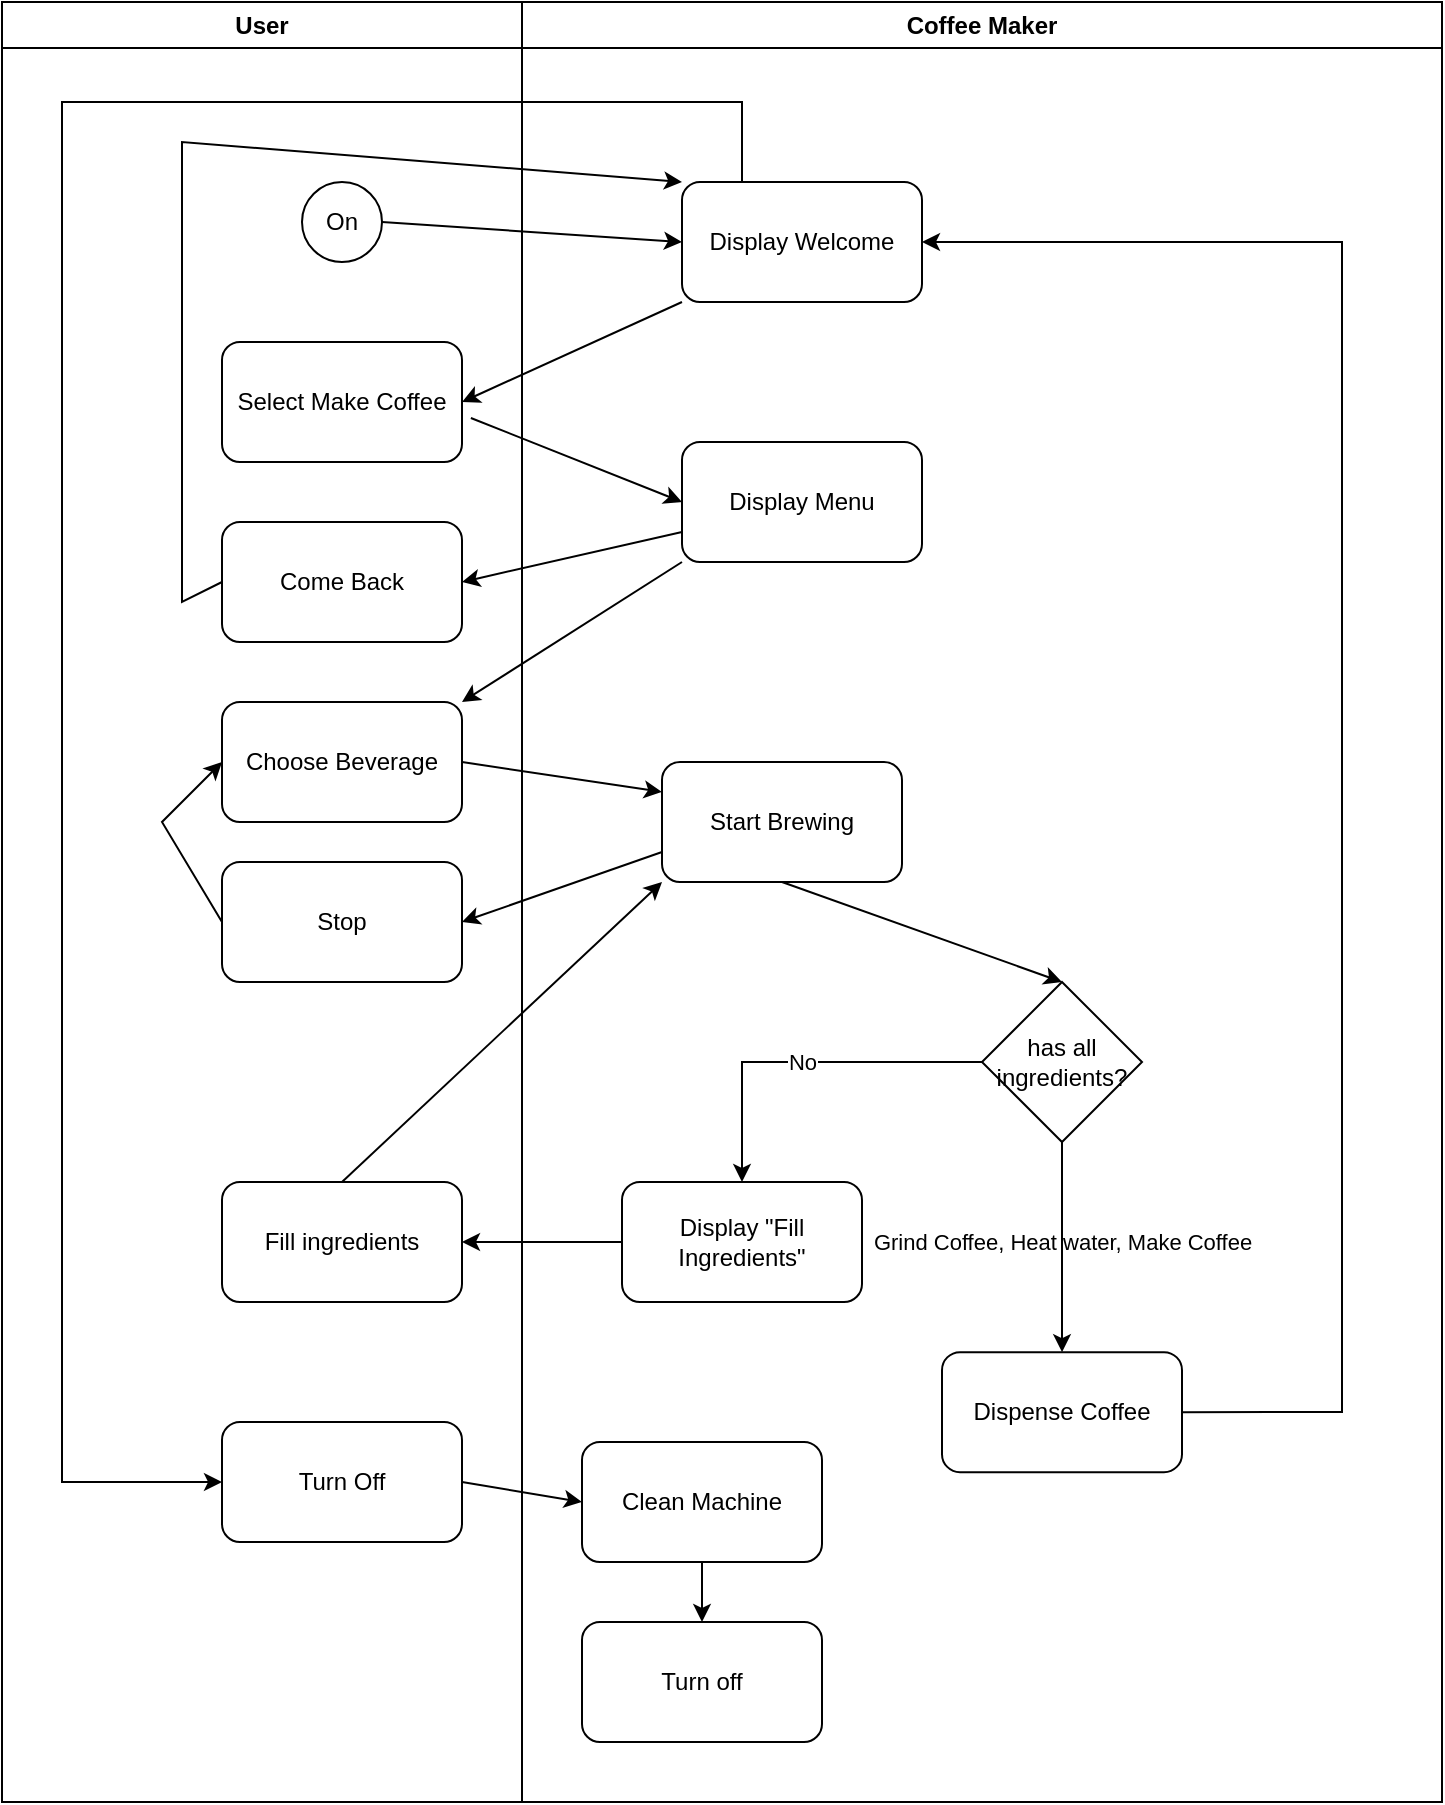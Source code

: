 <mxfile version="24.0.2" type="device">
  <diagram name="Strona-1" id="ON9bIitb_-9lsBoI6OZl">
    <mxGraphModel dx="1235" dy="664" grid="1" gridSize="10" guides="1" tooltips="1" connect="1" arrows="1" fold="1" page="1" pageScale="1" pageWidth="827" pageHeight="1169" math="0" shadow="0">
      <root>
        <mxCell id="0" />
        <mxCell id="1" parent="0" />
        <mxCell id="CId8LnvBdRIV7kJPhZWj-1" value="On" style="ellipse;whiteSpace=wrap;html=1;aspect=fixed;" vertex="1" parent="1">
          <mxGeometry x="200" y="90" width="40" height="40" as="geometry" />
        </mxCell>
        <mxCell id="CId8LnvBdRIV7kJPhZWj-2" value="Display Welcome" style="rounded=1;whiteSpace=wrap;html=1;" vertex="1" parent="1">
          <mxGeometry x="390" y="90" width="120" height="60" as="geometry" />
        </mxCell>
        <mxCell id="CId8LnvBdRIV7kJPhZWj-3" value="Select Make Coffee" style="rounded=1;whiteSpace=wrap;html=1;" vertex="1" parent="1">
          <mxGeometry x="160" y="170" width="120" height="60" as="geometry" />
        </mxCell>
        <mxCell id="CId8LnvBdRIV7kJPhZWj-4" value="Display Menu" style="rounded=1;whiteSpace=wrap;html=1;" vertex="1" parent="1">
          <mxGeometry x="390" y="220" width="120" height="60" as="geometry" />
        </mxCell>
        <mxCell id="CId8LnvBdRIV7kJPhZWj-5" value="Come Back" style="rounded=1;whiteSpace=wrap;html=1;" vertex="1" parent="1">
          <mxGeometry x="160" y="260" width="120" height="60" as="geometry" />
        </mxCell>
        <mxCell id="CId8LnvBdRIV7kJPhZWj-6" value="Choose Beverage" style="rounded=1;whiteSpace=wrap;html=1;" vertex="1" parent="1">
          <mxGeometry x="160" y="350" width="120" height="60" as="geometry" />
        </mxCell>
        <mxCell id="CId8LnvBdRIV7kJPhZWj-7" value="" style="endArrow=classic;html=1;rounded=0;exitX=1;exitY=0.5;exitDx=0;exitDy=0;entryX=0;entryY=0.5;entryDx=0;entryDy=0;" edge="1" parent="1" source="CId8LnvBdRIV7kJPhZWj-1" target="CId8LnvBdRIV7kJPhZWj-2">
          <mxGeometry width="50" height="50" relative="1" as="geometry">
            <mxPoint x="510" y="270" as="sourcePoint" />
            <mxPoint x="560" y="220" as="targetPoint" />
          </mxGeometry>
        </mxCell>
        <mxCell id="CId8LnvBdRIV7kJPhZWj-8" value="" style="endArrow=classic;html=1;rounded=0;exitX=0;exitY=1;exitDx=0;exitDy=0;entryX=1;entryY=0.5;entryDx=0;entryDy=0;" edge="1" parent="1" source="CId8LnvBdRIV7kJPhZWj-2" target="CId8LnvBdRIV7kJPhZWj-3">
          <mxGeometry width="50" height="50" relative="1" as="geometry">
            <mxPoint x="510" y="270" as="sourcePoint" />
            <mxPoint x="560" y="220" as="targetPoint" />
          </mxGeometry>
        </mxCell>
        <mxCell id="CId8LnvBdRIV7kJPhZWj-9" value="" style="endArrow=classic;html=1;rounded=0;exitX=1.037;exitY=0.633;exitDx=0;exitDy=0;exitPerimeter=0;entryX=0;entryY=0.5;entryDx=0;entryDy=0;" edge="1" parent="1" source="CId8LnvBdRIV7kJPhZWj-3" target="CId8LnvBdRIV7kJPhZWj-4">
          <mxGeometry width="50" height="50" relative="1" as="geometry">
            <mxPoint x="510" y="270" as="sourcePoint" />
            <mxPoint x="560" y="220" as="targetPoint" />
          </mxGeometry>
        </mxCell>
        <mxCell id="CId8LnvBdRIV7kJPhZWj-10" value="" style="endArrow=classic;html=1;rounded=0;exitX=0;exitY=0.75;exitDx=0;exitDy=0;entryX=1;entryY=0.5;entryDx=0;entryDy=0;" edge="1" parent="1" source="CId8LnvBdRIV7kJPhZWj-4" target="CId8LnvBdRIV7kJPhZWj-5">
          <mxGeometry width="50" height="50" relative="1" as="geometry">
            <mxPoint x="510" y="270" as="sourcePoint" />
            <mxPoint x="560" y="220" as="targetPoint" />
          </mxGeometry>
        </mxCell>
        <mxCell id="CId8LnvBdRIV7kJPhZWj-12" value="" style="endArrow=classic;html=1;rounded=0;exitX=0;exitY=1;exitDx=0;exitDy=0;entryX=1;entryY=0;entryDx=0;entryDy=0;" edge="1" parent="1" source="CId8LnvBdRIV7kJPhZWj-4" target="CId8LnvBdRIV7kJPhZWj-6">
          <mxGeometry width="50" height="50" relative="1" as="geometry">
            <mxPoint x="510" y="270" as="sourcePoint" />
            <mxPoint x="560" y="220" as="targetPoint" />
          </mxGeometry>
        </mxCell>
        <mxCell id="CId8LnvBdRIV7kJPhZWj-13" value="" style="endArrow=classic;html=1;rounded=0;exitX=0;exitY=0.5;exitDx=0;exitDy=0;entryX=0;entryY=0;entryDx=0;entryDy=0;" edge="1" parent="1" source="CId8LnvBdRIV7kJPhZWj-5" target="CId8LnvBdRIV7kJPhZWj-2">
          <mxGeometry width="50" height="50" relative="1" as="geometry">
            <mxPoint x="510" y="270" as="sourcePoint" />
            <mxPoint x="140" y="40" as="targetPoint" />
            <Array as="points">
              <mxPoint x="140" y="300" />
              <mxPoint x="140" y="70" />
            </Array>
          </mxGeometry>
        </mxCell>
        <mxCell id="CId8LnvBdRIV7kJPhZWj-14" value="Start Brewing" style="rounded=1;whiteSpace=wrap;html=1;" vertex="1" parent="1">
          <mxGeometry x="380" y="380" width="120" height="60" as="geometry" />
        </mxCell>
        <mxCell id="CId8LnvBdRIV7kJPhZWj-15" value="Stop" style="rounded=1;whiteSpace=wrap;html=1;" vertex="1" parent="1">
          <mxGeometry x="160" y="430" width="120" height="60" as="geometry" />
        </mxCell>
        <mxCell id="CId8LnvBdRIV7kJPhZWj-16" value="" style="endArrow=classic;html=1;rounded=0;exitX=1;exitY=0.5;exitDx=0;exitDy=0;entryX=0;entryY=0.25;entryDx=0;entryDy=0;" edge="1" parent="1" source="CId8LnvBdRIV7kJPhZWj-6" target="CId8LnvBdRIV7kJPhZWj-14">
          <mxGeometry width="50" height="50" relative="1" as="geometry">
            <mxPoint x="510" y="360" as="sourcePoint" />
            <mxPoint x="560" y="310" as="targetPoint" />
          </mxGeometry>
        </mxCell>
        <mxCell id="CId8LnvBdRIV7kJPhZWj-17" value="" style="endArrow=classic;html=1;rounded=0;exitX=0;exitY=0.75;exitDx=0;exitDy=0;entryX=1;entryY=0.5;entryDx=0;entryDy=0;" edge="1" parent="1" source="CId8LnvBdRIV7kJPhZWj-14" target="CId8LnvBdRIV7kJPhZWj-15">
          <mxGeometry width="50" height="50" relative="1" as="geometry">
            <mxPoint x="510" y="360" as="sourcePoint" />
            <mxPoint x="560" y="310" as="targetPoint" />
          </mxGeometry>
        </mxCell>
        <mxCell id="CId8LnvBdRIV7kJPhZWj-18" value="" style="endArrow=classic;html=1;rounded=0;exitX=0;exitY=0.5;exitDx=0;exitDy=0;entryX=0;entryY=0.5;entryDx=0;entryDy=0;" edge="1" parent="1" source="CId8LnvBdRIV7kJPhZWj-15" target="CId8LnvBdRIV7kJPhZWj-6">
          <mxGeometry width="50" height="50" relative="1" as="geometry">
            <mxPoint x="510" y="360" as="sourcePoint" />
            <mxPoint x="560" y="310" as="targetPoint" />
            <Array as="points">
              <mxPoint x="130" y="410" />
            </Array>
          </mxGeometry>
        </mxCell>
        <mxCell id="CId8LnvBdRIV7kJPhZWj-19" value="" style="endArrow=classic;html=1;rounded=0;exitX=0.5;exitY=1;exitDx=0;exitDy=0;entryX=0.5;entryY=0;entryDx=0;entryDy=0;" edge="1" parent="1" source="CId8LnvBdRIV7kJPhZWj-14" target="CId8LnvBdRIV7kJPhZWj-20">
          <mxGeometry width="50" height="50" relative="1" as="geometry">
            <mxPoint x="510" y="360" as="sourcePoint" />
            <mxPoint x="450" y="520" as="targetPoint" />
          </mxGeometry>
        </mxCell>
        <mxCell id="CId8LnvBdRIV7kJPhZWj-20" value="has all ingredients?" style="rhombus;whiteSpace=wrap;html=1;" vertex="1" parent="1">
          <mxGeometry x="540" y="490" width="80" height="80" as="geometry" />
        </mxCell>
        <mxCell id="CId8LnvBdRIV7kJPhZWj-22" value="Grind Coffee, Heat water, Make Coffee" style="edgeLabel;resizable=0;html=1;;align=center;verticalAlign=middle;" connectable="0" vertex="1" parent="1">
          <mxGeometry x="579.996" y="620.001" as="geometry" />
        </mxCell>
        <mxCell id="CId8LnvBdRIV7kJPhZWj-23" value="Dispense Coffee" style="rounded=1;whiteSpace=wrap;html=1;" vertex="1" parent="1">
          <mxGeometry x="520" y="675.07" width="120" height="60" as="geometry" />
        </mxCell>
        <mxCell id="CId8LnvBdRIV7kJPhZWj-24" value="" style="endArrow=classic;html=1;rounded=0;exitX=0.5;exitY=1;exitDx=0;exitDy=0;entryX=0.5;entryY=0;entryDx=0;entryDy=0;" edge="1" parent="1" source="CId8LnvBdRIV7kJPhZWj-20" target="CId8LnvBdRIV7kJPhZWj-23">
          <mxGeometry width="50" height="50" relative="1" as="geometry">
            <mxPoint x="510" y="790" as="sourcePoint" />
            <mxPoint x="560" y="740" as="targetPoint" />
          </mxGeometry>
        </mxCell>
        <mxCell id="CId8LnvBdRIV7kJPhZWj-29" value="" style="endArrow=classic;html=1;rounded=0;exitX=0;exitY=0.5;exitDx=0;exitDy=0;entryX=0.5;entryY=0;entryDx=0;entryDy=0;" edge="1" parent="1" source="CId8LnvBdRIV7kJPhZWj-20" target="CId8LnvBdRIV7kJPhZWj-31">
          <mxGeometry relative="1" as="geometry">
            <mxPoint x="480" y="550" as="sourcePoint" />
            <mxPoint x="430" y="530" as="targetPoint" />
            <Array as="points">
              <mxPoint x="420" y="530" />
            </Array>
          </mxGeometry>
        </mxCell>
        <mxCell id="CId8LnvBdRIV7kJPhZWj-30" value="No" style="edgeLabel;resizable=0;html=1;;align=center;verticalAlign=middle;" connectable="0" vertex="1" parent="CId8LnvBdRIV7kJPhZWj-29">
          <mxGeometry relative="1" as="geometry" />
        </mxCell>
        <mxCell id="CId8LnvBdRIV7kJPhZWj-31" value="Display &quot;Fill Ingredients&quot;" style="rounded=1;whiteSpace=wrap;html=1;" vertex="1" parent="1">
          <mxGeometry x="360" y="590" width="120" height="60" as="geometry" />
        </mxCell>
        <mxCell id="CId8LnvBdRIV7kJPhZWj-32" value="Fill ingredients" style="rounded=1;whiteSpace=wrap;html=1;" vertex="1" parent="1">
          <mxGeometry x="160" y="590" width="120" height="60" as="geometry" />
        </mxCell>
        <mxCell id="CId8LnvBdRIV7kJPhZWj-33" value="" style="endArrow=classic;html=1;rounded=0;exitX=0;exitY=0.5;exitDx=0;exitDy=0;entryX=1;entryY=0.5;entryDx=0;entryDy=0;" edge="1" parent="1" source="CId8LnvBdRIV7kJPhZWj-31" target="CId8LnvBdRIV7kJPhZWj-32">
          <mxGeometry width="50" height="50" relative="1" as="geometry">
            <mxPoint x="510" y="540" as="sourcePoint" />
            <mxPoint x="560" y="490" as="targetPoint" />
          </mxGeometry>
        </mxCell>
        <mxCell id="CId8LnvBdRIV7kJPhZWj-34" value="" style="endArrow=classic;html=1;rounded=0;exitX=0.5;exitY=0;exitDx=0;exitDy=0;entryX=0;entryY=1;entryDx=0;entryDy=0;" edge="1" parent="1" source="CId8LnvBdRIV7kJPhZWj-32" target="CId8LnvBdRIV7kJPhZWj-14">
          <mxGeometry width="50" height="50" relative="1" as="geometry">
            <mxPoint x="510" y="540" as="sourcePoint" />
            <mxPoint x="560" y="490" as="targetPoint" />
          </mxGeometry>
        </mxCell>
        <mxCell id="CId8LnvBdRIV7kJPhZWj-35" value="" style="endArrow=classic;html=1;rounded=0;exitX=1;exitY=0.5;exitDx=0;exitDy=0;entryX=1;entryY=0.5;entryDx=0;entryDy=0;" edge="1" parent="1" source="CId8LnvBdRIV7kJPhZWj-23" target="CId8LnvBdRIV7kJPhZWj-2">
          <mxGeometry width="50" height="50" relative="1" as="geometry">
            <mxPoint x="510" y="450" as="sourcePoint" />
            <mxPoint x="720" y="90" as="targetPoint" />
            <Array as="points">
              <mxPoint x="720" y="705" />
              <mxPoint x="720" y="120" />
            </Array>
          </mxGeometry>
        </mxCell>
        <mxCell id="CId8LnvBdRIV7kJPhZWj-36" value="Turn Off" style="rounded=1;whiteSpace=wrap;html=1;" vertex="1" parent="1">
          <mxGeometry x="160" y="710" width="120" height="60" as="geometry" />
        </mxCell>
        <mxCell id="CId8LnvBdRIV7kJPhZWj-37" value="" style="endArrow=classic;html=1;rounded=0;exitX=0.25;exitY=0;exitDx=0;exitDy=0;entryX=0;entryY=0.5;entryDx=0;entryDy=0;" edge="1" parent="1" source="CId8LnvBdRIV7kJPhZWj-2" target="CId8LnvBdRIV7kJPhZWj-36">
          <mxGeometry width="50" height="50" relative="1" as="geometry">
            <mxPoint x="390" y="520" as="sourcePoint" />
            <mxPoint x="80" y="760.8" as="targetPoint" />
            <Array as="points">
              <mxPoint x="420" y="50" />
              <mxPoint x="80" y="50" />
              <mxPoint x="80" y="740" />
            </Array>
          </mxGeometry>
        </mxCell>
        <mxCell id="CId8LnvBdRIV7kJPhZWj-39" value="Turn off" style="rounded=1;whiteSpace=wrap;html=1;" vertex="1" parent="1">
          <mxGeometry x="340" y="810" width="120" height="60" as="geometry" />
        </mxCell>
        <mxCell id="CId8LnvBdRIV7kJPhZWj-40" value="Clean Machine" style="rounded=1;whiteSpace=wrap;html=1;" vertex="1" parent="1">
          <mxGeometry x="340" y="720" width="120" height="60" as="geometry" />
        </mxCell>
        <mxCell id="CId8LnvBdRIV7kJPhZWj-41" value="" style="endArrow=classic;html=1;rounded=0;exitX=1;exitY=0.5;exitDx=0;exitDy=0;entryX=0;entryY=0.5;entryDx=0;entryDy=0;" edge="1" parent="1" source="CId8LnvBdRIV7kJPhZWj-36" target="CId8LnvBdRIV7kJPhZWj-40">
          <mxGeometry width="50" height="50" relative="1" as="geometry">
            <mxPoint x="390" y="820" as="sourcePoint" />
            <mxPoint x="440" y="770" as="targetPoint" />
          </mxGeometry>
        </mxCell>
        <mxCell id="CId8LnvBdRIV7kJPhZWj-42" value="" style="endArrow=classic;html=1;rounded=0;exitX=0.5;exitY=1;exitDx=0;exitDy=0;entryX=0.5;entryY=0;entryDx=0;entryDy=0;" edge="1" parent="1" source="CId8LnvBdRIV7kJPhZWj-40" target="CId8LnvBdRIV7kJPhZWj-39">
          <mxGeometry width="50" height="50" relative="1" as="geometry">
            <mxPoint x="390" y="820" as="sourcePoint" />
            <mxPoint x="440" y="770" as="targetPoint" />
          </mxGeometry>
        </mxCell>
        <mxCell id="CId8LnvBdRIV7kJPhZWj-43" value="Coffee Maker" style="swimlane;whiteSpace=wrap;html=1;" vertex="1" parent="1">
          <mxGeometry x="310" width="460" height="900" as="geometry" />
        </mxCell>
        <mxCell id="CId8LnvBdRIV7kJPhZWj-44" value="User" style="swimlane;whiteSpace=wrap;html=1;" vertex="1" parent="1">
          <mxGeometry x="50" width="260" height="900" as="geometry" />
        </mxCell>
      </root>
    </mxGraphModel>
  </diagram>
</mxfile>
